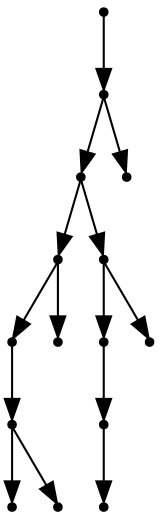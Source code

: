 digraph {
  14 [shape=point];
  13 [shape=point];
  11 [shape=point];
  5 [shape=point];
  3 [shape=point];
  2 [shape=point];
  0 [shape=point];
  1 [shape=point];
  4 [shape=point];
  10 [shape=point];
  8 [shape=point];
  7 [shape=point];
  6 [shape=point];
  9 [shape=point];
  12 [shape=point];
14 -> 13;
13 -> 11;
11 -> 5;
5 -> 3;
3 -> 2;
2 -> 0;
2 -> 1;
5 -> 4;
11 -> 10;
10 -> 8;
8 -> 7;
7 -> 6;
10 -> 9;
13 -> 12;
}
